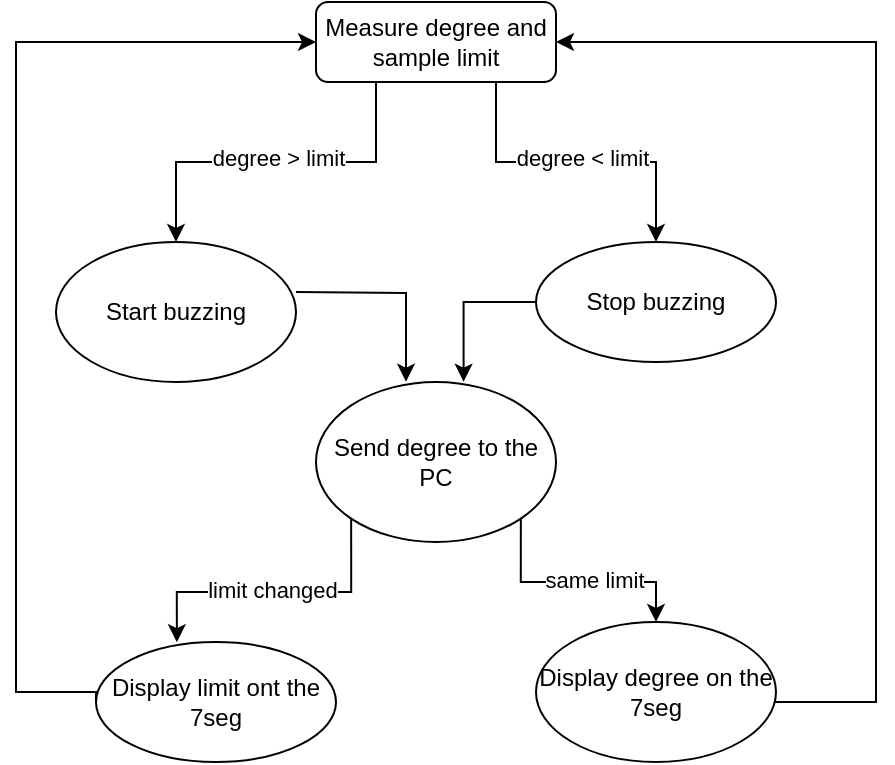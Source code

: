 <mxfile version="24.2.5" type="device">
  <diagram id="C5RBs43oDa-KdzZeNtuy" name="Page-1">
    <mxGraphModel dx="714" dy="418" grid="1" gridSize="10" guides="1" tooltips="1" connect="1" arrows="1" fold="1" page="1" pageScale="1" pageWidth="827" pageHeight="1169" math="0" shadow="0">
      <root>
        <mxCell id="WIyWlLk6GJQsqaUBKTNV-0" />
        <mxCell id="WIyWlLk6GJQsqaUBKTNV-1" parent="WIyWlLk6GJQsqaUBKTNV-0" />
        <mxCell id="OWjvIQRJCl1kw9FK6CFQ-1" style="edgeStyle=orthogonalEdgeStyle;rounded=0;orthogonalLoop=1;jettySize=auto;html=1;exitX=0.25;exitY=1;exitDx=0;exitDy=0;" parent="WIyWlLk6GJQsqaUBKTNV-1" source="WIyWlLk6GJQsqaUBKTNV-3" target="OWjvIQRJCl1kw9FK6CFQ-2" edge="1">
          <mxGeometry relative="1" as="geometry">
            <mxPoint x="280" y="120" as="targetPoint" />
          </mxGeometry>
        </mxCell>
        <mxCell id="OWjvIQRJCl1kw9FK6CFQ-7" value="degree &amp;gt; limit" style="edgeLabel;html=1;align=center;verticalAlign=middle;resizable=0;points=[];" parent="OWjvIQRJCl1kw9FK6CFQ-1" vertex="1" connectable="0">
          <mxGeometry x="-0.007" y="-2" relative="1" as="geometry">
            <mxPoint as="offset" />
          </mxGeometry>
        </mxCell>
        <mxCell id="OWjvIQRJCl1kw9FK6CFQ-6" style="edgeStyle=orthogonalEdgeStyle;rounded=0;orthogonalLoop=1;jettySize=auto;html=1;exitX=0.75;exitY=1;exitDx=0;exitDy=0;entryX=0.5;entryY=0;entryDx=0;entryDy=0;" parent="WIyWlLk6GJQsqaUBKTNV-1" source="WIyWlLk6GJQsqaUBKTNV-3" target="OWjvIQRJCl1kw9FK6CFQ-4" edge="1">
          <mxGeometry relative="1" as="geometry" />
        </mxCell>
        <mxCell id="OWjvIQRJCl1kw9FK6CFQ-8" value="degree &amp;lt; limit" style="edgeLabel;html=1;align=center;verticalAlign=middle;resizable=0;points=[];" parent="OWjvIQRJCl1kw9FK6CFQ-6" vertex="1" connectable="0">
          <mxGeometry x="0.032" y="2" relative="1" as="geometry">
            <mxPoint as="offset" />
          </mxGeometry>
        </mxCell>
        <mxCell id="WIyWlLk6GJQsqaUBKTNV-3" value="Measure degree and sample limit" style="rounded=1;whiteSpace=wrap;html=1;fontSize=12;glass=0;strokeWidth=1;shadow=0;" parent="WIyWlLk6GJQsqaUBKTNV-1" vertex="1">
          <mxGeometry x="310" y="30" width="120" height="40" as="geometry" />
        </mxCell>
        <mxCell id="OWjvIQRJCl1kw9FK6CFQ-10" value="" style="edgeStyle=orthogonalEdgeStyle;rounded=0;orthogonalLoop=1;jettySize=auto;html=1;entryX=0.375;entryY=-0.002;entryDx=0;entryDy=0;entryPerimeter=0;" parent="WIyWlLk6GJQsqaUBKTNV-1" target="OWjvIQRJCl1kw9FK6CFQ-9" edge="1">
          <mxGeometry relative="1" as="geometry">
            <mxPoint x="300" y="175" as="sourcePoint" />
            <mxPoint x="360" y="250" as="targetPoint" />
          </mxGeometry>
        </mxCell>
        <mxCell id="OWjvIQRJCl1kw9FK6CFQ-2" value="Start buzzing" style="ellipse;whiteSpace=wrap;html=1;" parent="WIyWlLk6GJQsqaUBKTNV-1" vertex="1">
          <mxGeometry x="180" y="150" width="120" height="70" as="geometry" />
        </mxCell>
        <mxCell id="OWjvIQRJCl1kw9FK6CFQ-4" value="Stop buzzing" style="ellipse;whiteSpace=wrap;html=1;" parent="WIyWlLk6GJQsqaUBKTNV-1" vertex="1">
          <mxGeometry x="420" y="150" width="120" height="60" as="geometry" />
        </mxCell>
        <mxCell id="m12teL1TtOATJq7UXXTl-8" style="edgeStyle=orthogonalEdgeStyle;rounded=0;orthogonalLoop=1;jettySize=auto;html=1;exitX=1;exitY=1;exitDx=0;exitDy=0;entryX=0.5;entryY=0;entryDx=0;entryDy=0;" edge="1" parent="WIyWlLk6GJQsqaUBKTNV-1" source="OWjvIQRJCl1kw9FK6CFQ-9" target="OWjvIQRJCl1kw9FK6CFQ-12">
          <mxGeometry relative="1" as="geometry" />
        </mxCell>
        <mxCell id="m12teL1TtOATJq7UXXTl-12" value="same limit" style="edgeLabel;html=1;align=center;verticalAlign=middle;resizable=0;points=[];" vertex="1" connectable="0" parent="m12teL1TtOATJq7UXXTl-8">
          <mxGeometry x="0.14" y="1" relative="1" as="geometry">
            <mxPoint as="offset" />
          </mxGeometry>
        </mxCell>
        <mxCell id="OWjvIQRJCl1kw9FK6CFQ-9" value="Send degree to the PC" style="ellipse;whiteSpace=wrap;html=1;" parent="WIyWlLk6GJQsqaUBKTNV-1" vertex="1">
          <mxGeometry x="310" y="220" width="120" height="80" as="geometry" />
        </mxCell>
        <mxCell id="OWjvIQRJCl1kw9FK6CFQ-19" style="edgeStyle=orthogonalEdgeStyle;rounded=0;orthogonalLoop=1;jettySize=auto;html=1;entryX=1;entryY=0.5;entryDx=0;entryDy=0;" parent="WIyWlLk6GJQsqaUBKTNV-1" target="WIyWlLk6GJQsqaUBKTNV-3" edge="1">
          <mxGeometry relative="1" as="geometry">
            <mxPoint x="490" y="380" as="sourcePoint" />
            <mxPoint x="536.68" y="80" as="targetPoint" />
            <Array as="points">
              <mxPoint x="590" y="380" />
              <mxPoint x="590" y="50" />
            </Array>
          </mxGeometry>
        </mxCell>
        <mxCell id="OWjvIQRJCl1kw9FK6CFQ-12" value="Display degree on the 7seg" style="ellipse;whiteSpace=wrap;html=1;" parent="WIyWlLk6GJQsqaUBKTNV-1" vertex="1">
          <mxGeometry x="420" y="340" width="120" height="70" as="geometry" />
        </mxCell>
        <mxCell id="OWjvIQRJCl1kw9FK6CFQ-15" style="edgeStyle=orthogonalEdgeStyle;rounded=0;orthogonalLoop=1;jettySize=auto;html=1;exitX=0;exitY=0.5;exitDx=0;exitDy=0;entryX=0.615;entryY=-0.002;entryDx=0;entryDy=0;entryPerimeter=0;" parent="WIyWlLk6GJQsqaUBKTNV-1" source="OWjvIQRJCl1kw9FK6CFQ-4" target="OWjvIQRJCl1kw9FK6CFQ-9" edge="1">
          <mxGeometry relative="1" as="geometry" />
        </mxCell>
        <mxCell id="OWjvIQRJCl1kw9FK6CFQ-25" style="edgeStyle=orthogonalEdgeStyle;rounded=0;orthogonalLoop=1;jettySize=auto;html=1;exitX=0;exitY=0.5;exitDx=0;exitDy=0;entryX=0;entryY=0.5;entryDx=0;entryDy=0;" parent="WIyWlLk6GJQsqaUBKTNV-1" source="OWjvIQRJCl1kw9FK6CFQ-24" target="WIyWlLk6GJQsqaUBKTNV-3" edge="1">
          <mxGeometry relative="1" as="geometry">
            <mxPoint x="160" y="50" as="targetPoint" />
            <Array as="points">
              <mxPoint x="160" y="375" />
              <mxPoint x="160" y="50" />
            </Array>
          </mxGeometry>
        </mxCell>
        <mxCell id="OWjvIQRJCl1kw9FK6CFQ-24" value="Display limit ont the 7seg" style="ellipse;whiteSpace=wrap;html=1;" parent="WIyWlLk6GJQsqaUBKTNV-1" vertex="1">
          <mxGeometry x="200" y="350" width="120" height="60" as="geometry" />
        </mxCell>
        <mxCell id="m12teL1TtOATJq7UXXTl-10" style="edgeStyle=orthogonalEdgeStyle;rounded=0;orthogonalLoop=1;jettySize=auto;html=1;exitX=0;exitY=1;exitDx=0;exitDy=0;entryX=0.337;entryY=0.002;entryDx=0;entryDy=0;entryPerimeter=0;" edge="1" parent="WIyWlLk6GJQsqaUBKTNV-1" source="OWjvIQRJCl1kw9FK6CFQ-9" target="OWjvIQRJCl1kw9FK6CFQ-24">
          <mxGeometry relative="1" as="geometry" />
        </mxCell>
        <mxCell id="m12teL1TtOATJq7UXXTl-11" value="limit changed" style="edgeLabel;html=1;align=center;verticalAlign=middle;resizable=0;points=[];" vertex="1" connectable="0" parent="m12teL1TtOATJq7UXXTl-10">
          <mxGeometry x="0.032" y="-1" relative="1" as="geometry">
            <mxPoint as="offset" />
          </mxGeometry>
        </mxCell>
      </root>
    </mxGraphModel>
  </diagram>
</mxfile>
